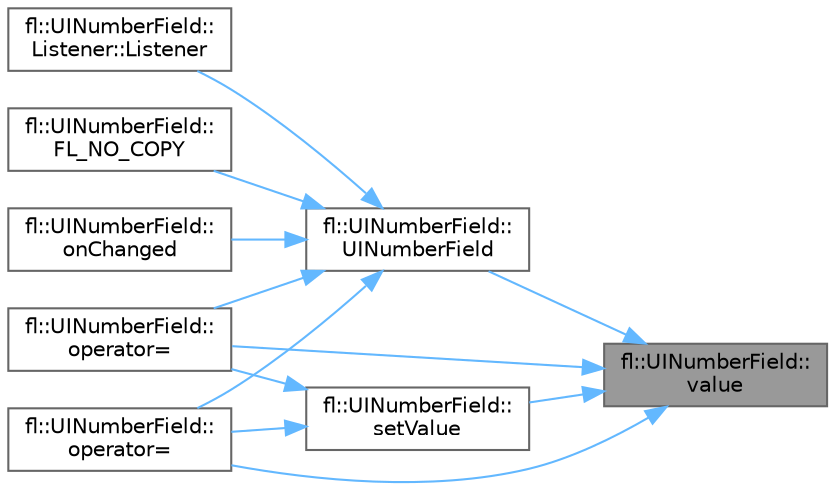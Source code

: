 digraph "fl::UINumberField::value"
{
 // INTERACTIVE_SVG=YES
 // LATEX_PDF_SIZE
  bgcolor="transparent";
  edge [fontname=Helvetica,fontsize=10,labelfontname=Helvetica,labelfontsize=10];
  node [fontname=Helvetica,fontsize=10,shape=box,height=0.2,width=0.4];
  rankdir="RL";
  Node1 [id="Node000001",label="fl::UINumberField::\lvalue",height=0.2,width=0.4,color="gray40", fillcolor="grey60", style="filled", fontcolor="black",tooltip=" "];
  Node1 -> Node2 [id="edge1_Node000001_Node000002",dir="back",color="steelblue1",style="solid",tooltip=" "];
  Node2 [id="Node000002",label="fl::UINumberField::\lUINumberField",height=0.2,width=0.4,color="grey40", fillcolor="white", style="filled",URL="$d9/d5f/classfl_1_1_u_i_number_field_aa9fd991cb3abb114bf6c578f92324d3f.html#aa9fd991cb3abb114bf6c578f92324d3f",tooltip=" "];
  Node2 -> Node3 [id="edge2_Node000002_Node000003",dir="back",color="steelblue1",style="solid",tooltip=" "];
  Node3 [id="Node000003",label="fl::UINumberField::\lListener::Listener",height=0.2,width=0.4,color="grey40", fillcolor="white", style="filled",URL="$d0/d0d/structfl_1_1_u_i_number_field_1_1_listener_a1ef13c1987d994b9fd9ffa84aaf67131.html#a1ef13c1987d994b9fd9ffa84aaf67131",tooltip=" "];
  Node2 -> Node4 [id="edge3_Node000002_Node000004",dir="back",color="steelblue1",style="solid",tooltip=" "];
  Node4 [id="Node000004",label="fl::UINumberField::\lFL_NO_COPY",height=0.2,width=0.4,color="grey40", fillcolor="white", style="filled",URL="$d9/d5f/classfl_1_1_u_i_number_field_a8b2b2a7941e507680b86d04401503c47.html#a8b2b2a7941e507680b86d04401503c47",tooltip=" "];
  Node2 -> Node5 [id="edge4_Node000002_Node000005",dir="back",color="steelblue1",style="solid",tooltip=" "];
  Node5 [id="Node000005",label="fl::UINumberField::\lonChanged",height=0.2,width=0.4,color="grey40", fillcolor="white", style="filled",URL="$d9/d5f/classfl_1_1_u_i_number_field_af373006706e35bbbfb013e0c05e1d94b.html#af373006706e35bbbfb013e0c05e1d94b",tooltip=" "];
  Node2 -> Node6 [id="edge5_Node000002_Node000006",dir="back",color="steelblue1",style="solid",tooltip=" "];
  Node6 [id="Node000006",label="fl::UINumberField::\loperator=",height=0.2,width=0.4,color="grey40", fillcolor="white", style="filled",URL="$d9/d5f/classfl_1_1_u_i_number_field_a32921ba224a5a7687a1125d826358e74.html#a32921ba224a5a7687a1125d826358e74",tooltip=" "];
  Node2 -> Node7 [id="edge6_Node000002_Node000007",dir="back",color="steelblue1",style="solid",tooltip=" "];
  Node7 [id="Node000007",label="fl::UINumberField::\loperator=",height=0.2,width=0.4,color="grey40", fillcolor="white", style="filled",URL="$d9/d5f/classfl_1_1_u_i_number_field_a627eccbe042ab5195ff6a61a01e85952.html#a627eccbe042ab5195ff6a61a01e85952",tooltip=" "];
  Node1 -> Node6 [id="edge7_Node000001_Node000006",dir="back",color="steelblue1",style="solid",tooltip=" "];
  Node1 -> Node7 [id="edge8_Node000001_Node000007",dir="back",color="steelblue1",style="solid",tooltip=" "];
  Node1 -> Node8 [id="edge9_Node000001_Node000008",dir="back",color="steelblue1",style="solid",tooltip=" "];
  Node8 [id="Node000008",label="fl::UINumberField::\lsetValue",height=0.2,width=0.4,color="grey40", fillcolor="white", style="filled",URL="$d9/d5f/classfl_1_1_u_i_number_field_ae3eb39add980947e8f91b380c29ec46b.html#ae3eb39add980947e8f91b380c29ec46b",tooltip=" "];
  Node8 -> Node6 [id="edge10_Node000008_Node000006",dir="back",color="steelblue1",style="solid",tooltip=" "];
  Node8 -> Node7 [id="edge11_Node000008_Node000007",dir="back",color="steelblue1",style="solid",tooltip=" "];
}
